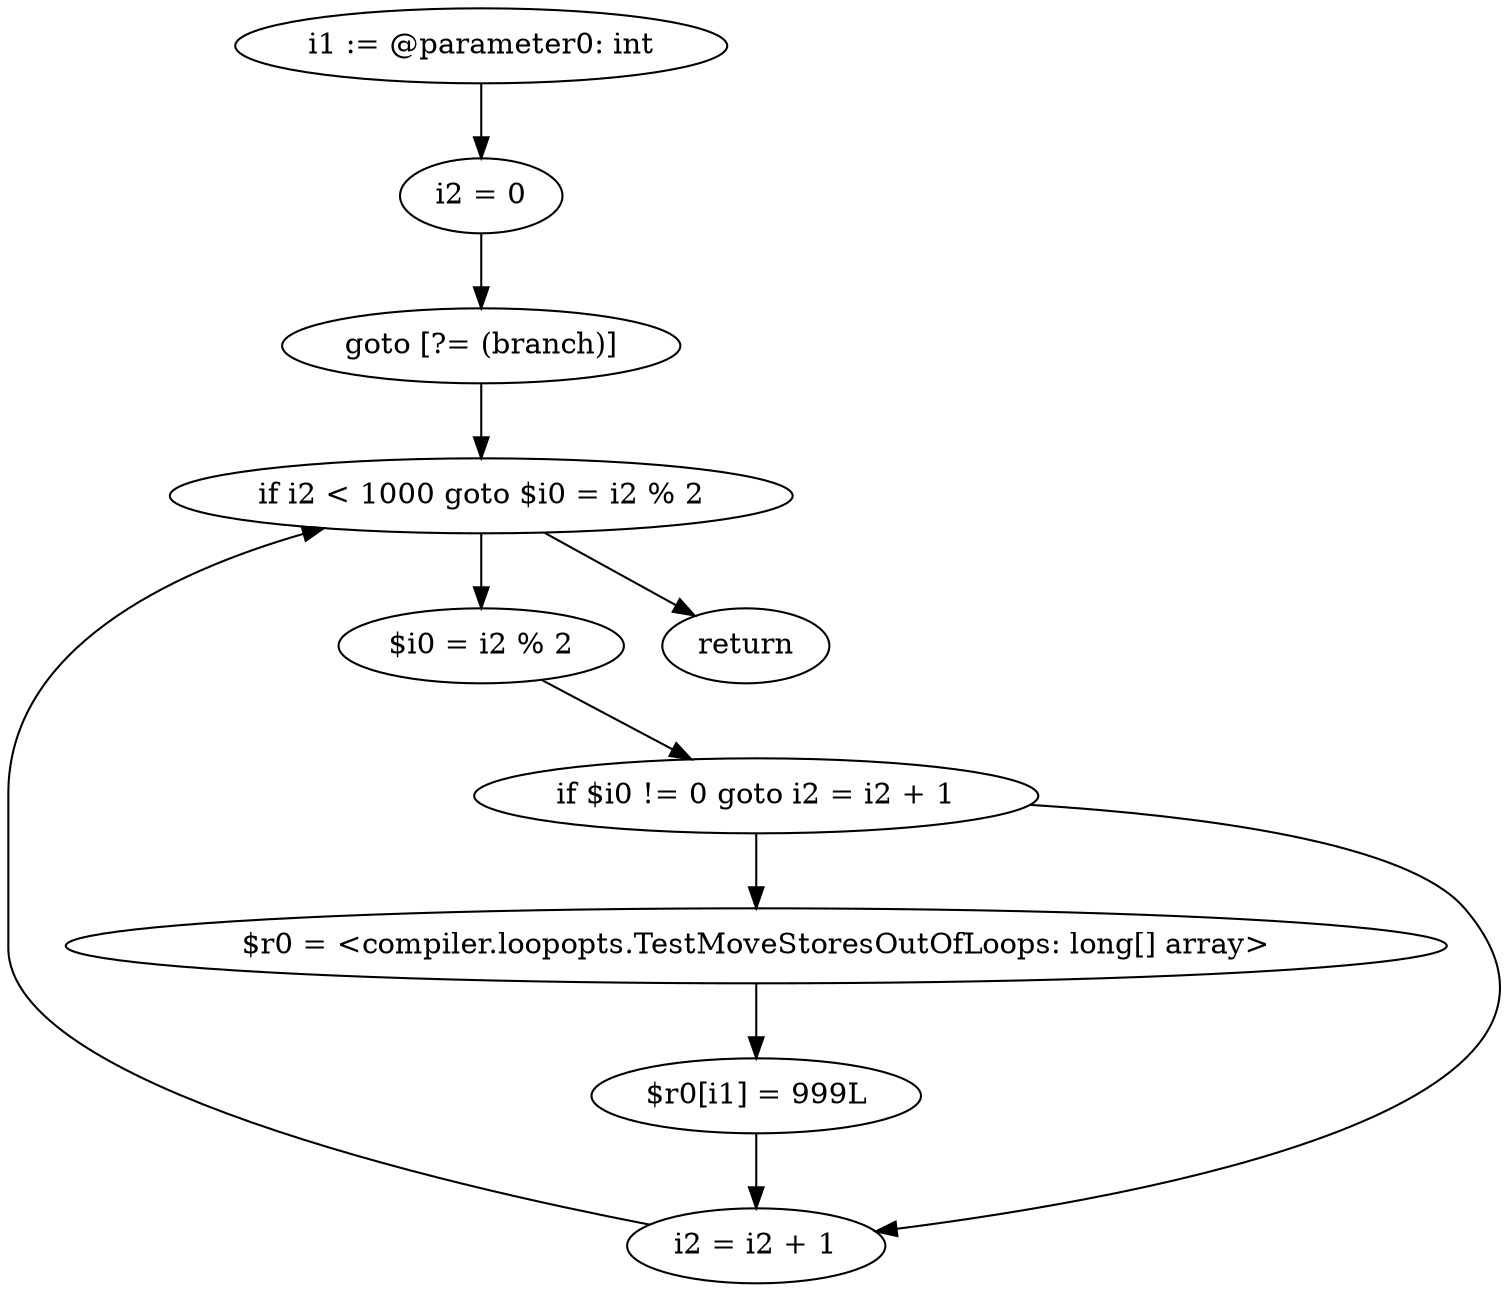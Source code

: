 digraph "unitGraph" {
    "i1 := @parameter0: int"
    "i2 = 0"
    "goto [?= (branch)]"
    "$i0 = i2 % 2"
    "if $i0 != 0 goto i2 = i2 + 1"
    "$r0 = <compiler.loopopts.TestMoveStoresOutOfLoops: long[] array>"
    "$r0[i1] = 999L"
    "i2 = i2 + 1"
    "if i2 < 1000 goto $i0 = i2 % 2"
    "return"
    "i1 := @parameter0: int"->"i2 = 0";
    "i2 = 0"->"goto [?= (branch)]";
    "goto [?= (branch)]"->"if i2 < 1000 goto $i0 = i2 % 2";
    "$i0 = i2 % 2"->"if $i0 != 0 goto i2 = i2 + 1";
    "if $i0 != 0 goto i2 = i2 + 1"->"$r0 = <compiler.loopopts.TestMoveStoresOutOfLoops: long[] array>";
    "if $i0 != 0 goto i2 = i2 + 1"->"i2 = i2 + 1";
    "$r0 = <compiler.loopopts.TestMoveStoresOutOfLoops: long[] array>"->"$r0[i1] = 999L";
    "$r0[i1] = 999L"->"i2 = i2 + 1";
    "i2 = i2 + 1"->"if i2 < 1000 goto $i0 = i2 % 2";
    "if i2 < 1000 goto $i0 = i2 % 2"->"return";
    "if i2 < 1000 goto $i0 = i2 % 2"->"$i0 = i2 % 2";
}

